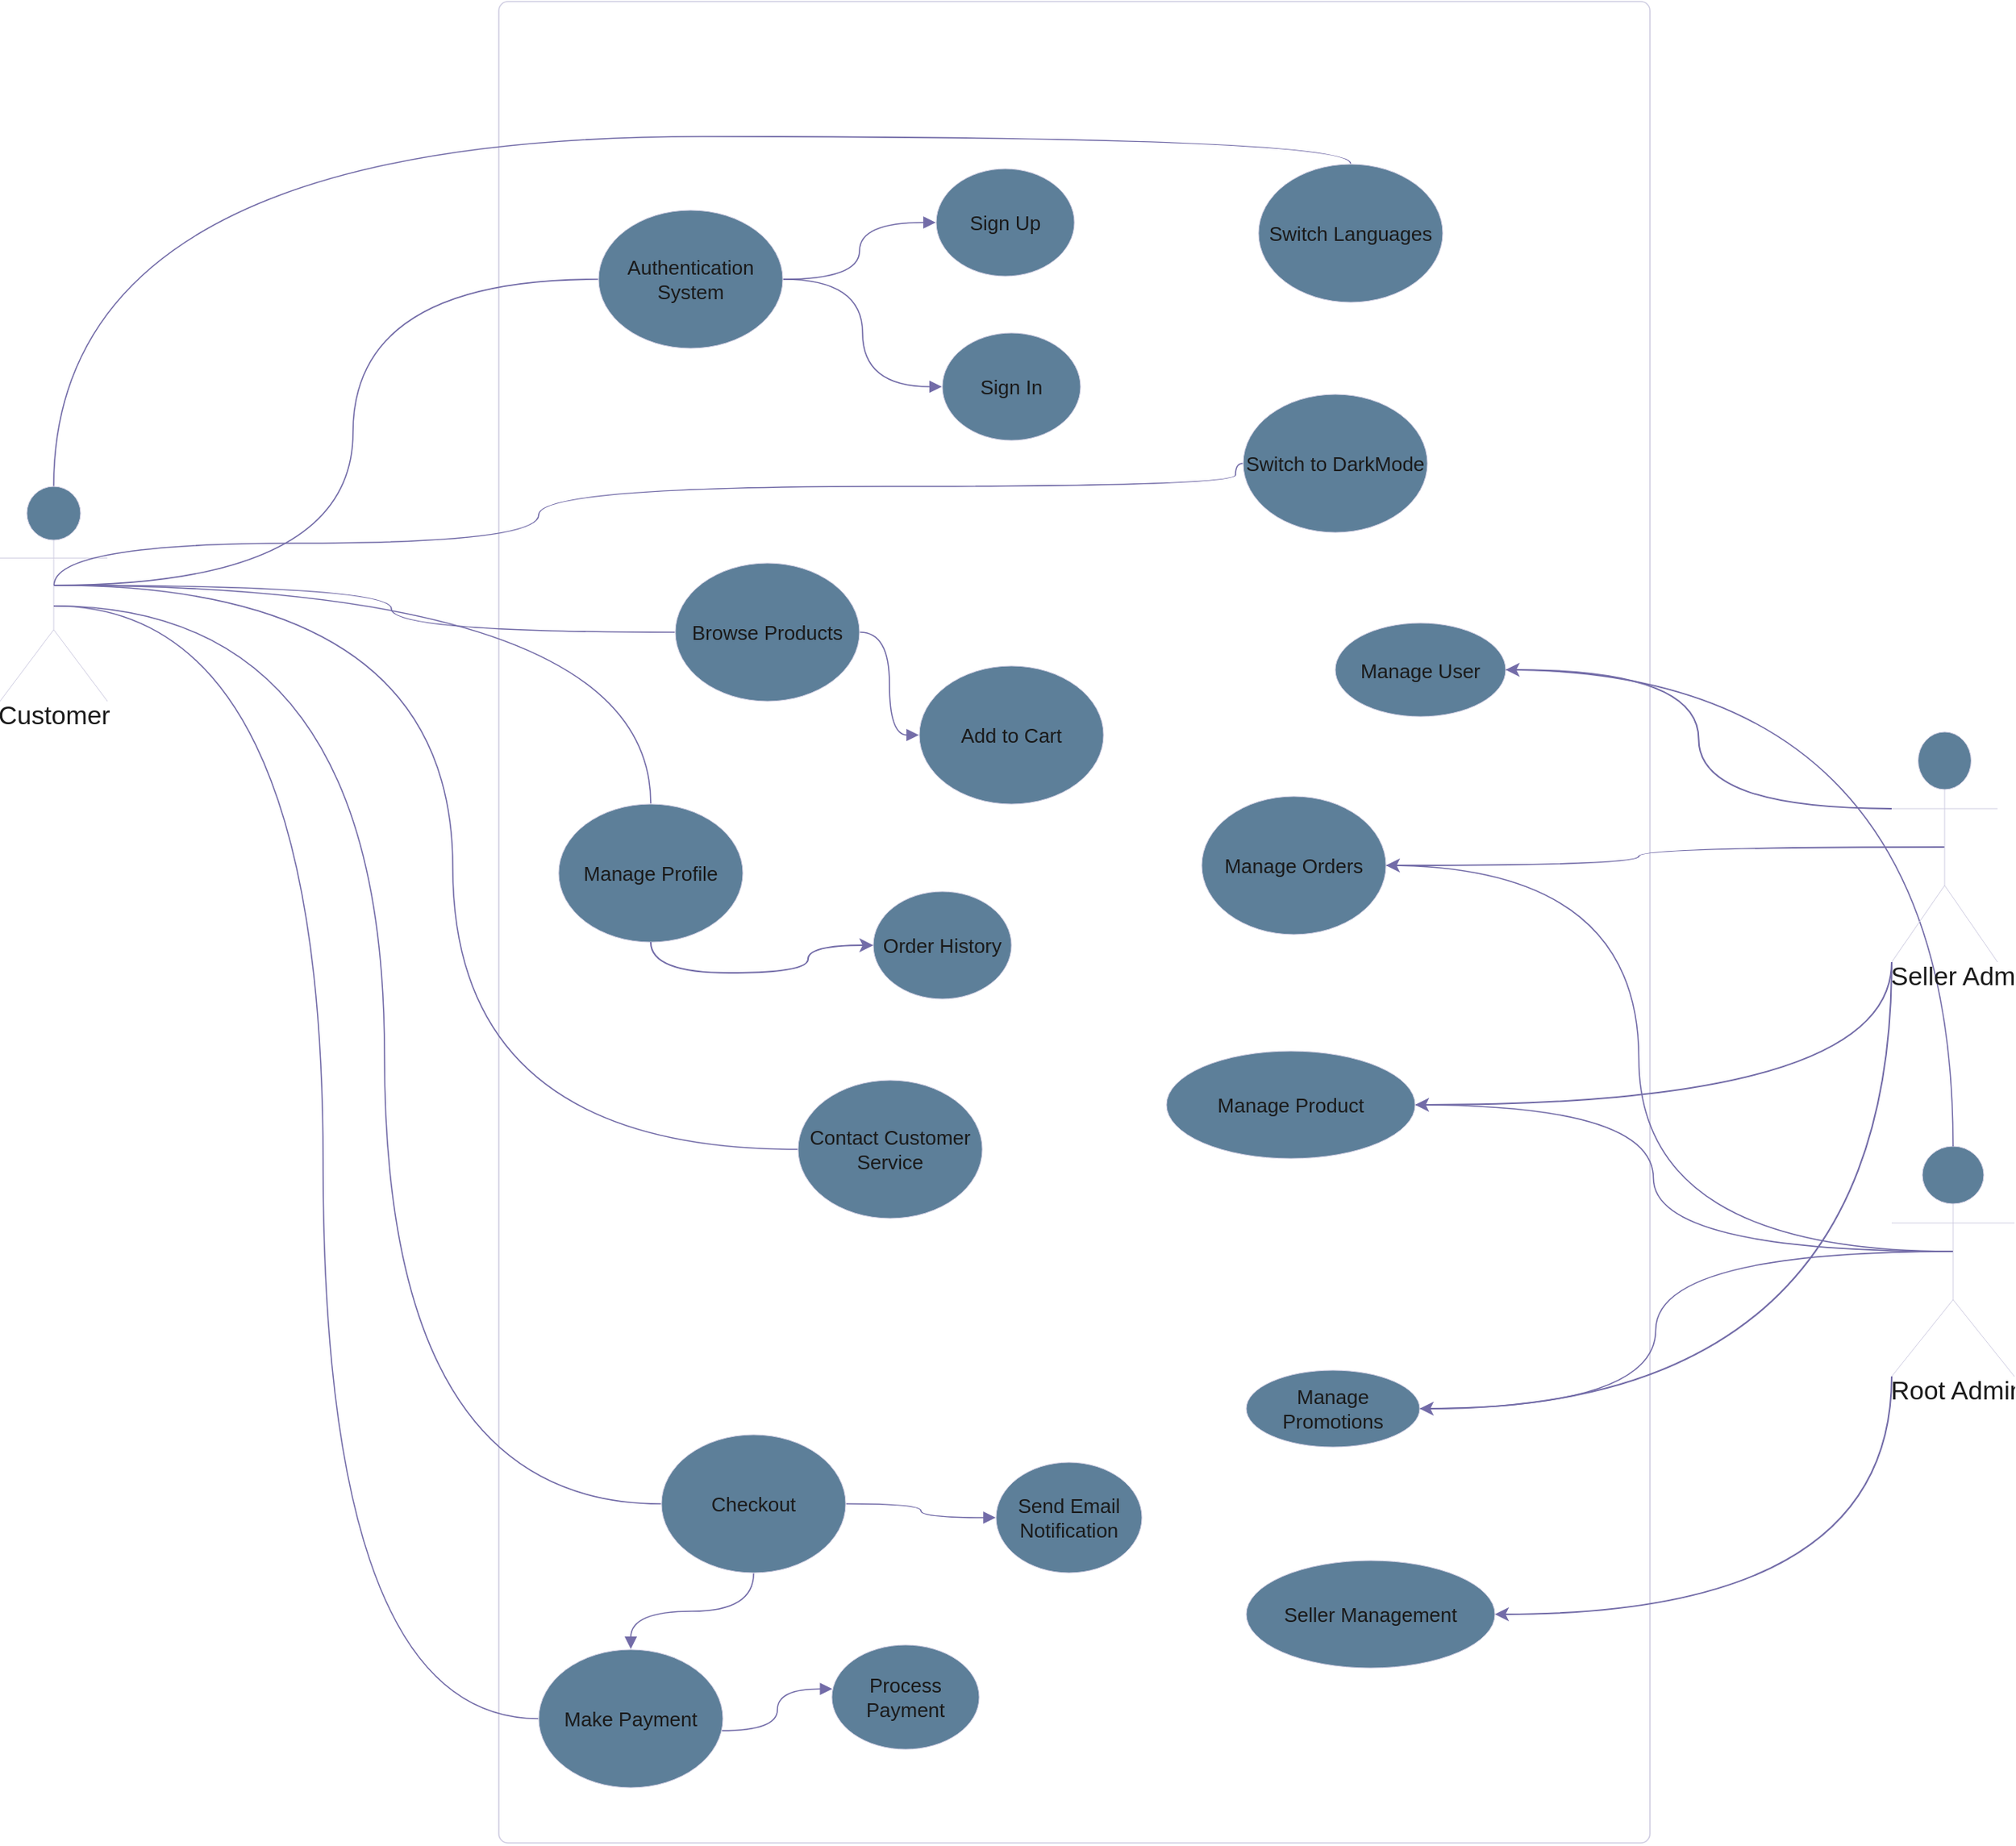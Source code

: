 <mxfile version="24.7.12">
  <diagram id="C5RBs43oDa-KdzZeNtuy" name="Page-1">
    <mxGraphModel dx="1406" dy="2043" grid="0" gridSize="10" guides="1" tooltips="1" connect="1" arrows="1" fold="1" page="1" pageScale="1" pageWidth="827" pageHeight="1169" background="#ffffff" math="0" shadow="0">
      <root>
        <mxCell id="WIyWlLk6GJQsqaUBKTNV-0" />
        <mxCell id="WIyWlLk6GJQsqaUBKTNV-1" parent="WIyWlLk6GJQsqaUBKTNV-0" />
        <mxCell id="pifIru_r2vXAxXlbm9yj-0" value="" style="html=1;overflow=block;blockSpacing=1;whiteSpace=wrap;container=1;pointerEvents=0;collapsible=0;recursiveResize=0;fontSize=16.8;align=center;spacing=0;strokeOpacity=100;fillOpacity=0;rounded=1;absoluteArcSize=1;arcSize=12;strokeWidth=0.8;lucidId=wFwLG.ILVi7U;labelBackgroundColor=none;fillColor=#5D7F99;strokeColor=#D0CEE2;fontColor=#1A1A1A;" parent="WIyWlLk6GJQsqaUBKTNV-1" vertex="1">
          <mxGeometry x="515" y="-646" width="750" height="1200" as="geometry" />
        </mxCell>
        <mxCell id="Q3mcuxav1BbH51V1rq1i-0" value="Order History" style="html=1;overflow=block;blockSpacing=1;whiteSpace=wrap;ellipse;fontSize=13;spacing=0;rounded=1;absoluteArcSize=1;arcSize=12;strokeWidth=NaN;lucidId=nQ2QqsYFeYQ.;labelBackgroundColor=none;fillColor=#5D7F99;strokeColor=#D0CEE2;fontColor=#1A1A1A;" parent="pifIru_r2vXAxXlbm9yj-0" vertex="1">
          <mxGeometry x="244" y="580" width="90" height="70" as="geometry" />
        </mxCell>
        <mxCell id="pifIru_r2vXAxXlbm9yj-16" value="Manage Orders" style="html=1;overflow=block;blockSpacing=1;whiteSpace=wrap;ellipse;fontSize=13;spacing=0;rounded=1;absoluteArcSize=1;arcSize=12;strokeWidth=NaN;lucidId=GQ2Qpt-k2TUM;labelBackgroundColor=none;fillColor=#5D7F99;strokeColor=#D0CEE2;fontColor=#1A1A1A;" parent="pifIru_r2vXAxXlbm9yj-0" vertex="1">
          <mxGeometry x="458" y="518" width="120" height="90" as="geometry" />
        </mxCell>
        <mxCell id="pifIru_r2vXAxXlbm9yj-23" value="Send Email Notification" style="html=1;overflow=block;blockSpacing=1;whiteSpace=wrap;ellipse;fontSize=13;spacing=0;rounded=1;absoluteArcSize=1;arcSize=12;strokeWidth=NaN;lucidId=K02QZPRtgNHE;labelBackgroundColor=none;fillColor=#5D7F99;strokeColor=#D0CEE2;fontColor=#1A1A1A;" parent="pifIru_r2vXAxXlbm9yj-0" vertex="1">
          <mxGeometry x="324" y="952" width="95" height="72" as="geometry" />
        </mxCell>
        <mxCell id="pifIru_r2vXAxXlbm9yj-22" value="Process Payment " style="html=1;overflow=block;blockSpacing=1;whiteSpace=wrap;ellipse;fontSize=13;spacing=0;rounded=1;absoluteArcSize=1;arcSize=12;strokeWidth=NaN;lucidId=k02QTc5v30ZF;labelBackgroundColor=none;fillColor=#5D7F99;strokeColor=#D0CEE2;fontColor=#1A1A1A;" parent="pifIru_r2vXAxXlbm9yj-0" vertex="1">
          <mxGeometry x="217" y="1071" width="96" height="68" as="geometry" />
        </mxCell>
        <mxCell id="Q3mcuxav1BbH51V1rq1i-2" value="Seller Management" style="html=1;overflow=block;blockSpacing=1;whiteSpace=wrap;ellipse;fontSize=13;spacing=0;rounded=1;absoluteArcSize=1;arcSize=12;strokeWidth=NaN;lucidId=jQ2QxQQG_BpM;labelBackgroundColor=none;fillColor=#5D7F99;strokeColor=#D0CEE2;fontColor=#1A1A1A;" parent="pifIru_r2vXAxXlbm9yj-0" vertex="1">
          <mxGeometry x="487" y="1016" width="162" height="70" as="geometry" />
        </mxCell>
        <mxCell id="pifIru_r2vXAxXlbm9yj-5" value="Manage Product" style="html=1;overflow=block;blockSpacing=1;whiteSpace=wrap;ellipse;fontSize=13;spacing=0;rounded=1;absoluteArcSize=1;arcSize=12;strokeWidth=NaN;lucidId=jQ2QxQQG_BpM;labelBackgroundColor=none;fillColor=#5D7F99;strokeColor=#D0CEE2;fontColor=#1A1A1A;" parent="pifIru_r2vXAxXlbm9yj-0" vertex="1">
          <mxGeometry x="435" y="684" width="162" height="70" as="geometry" />
        </mxCell>
        <mxCell id="pifIru_r2vXAxXlbm9yj-6" value="Manage Promotions" style="html=1;overflow=block;blockSpacing=1;whiteSpace=wrap;ellipse;fontSize=13;spacing=0;rounded=1;absoluteArcSize=1;arcSize=12;strokeWidth=NaN;lucidId=kQ2QFgKMFvje;labelBackgroundColor=none;fillColor=#5D7F99;strokeColor=#D0CEE2;fontColor=#1A1A1A;" parent="pifIru_r2vXAxXlbm9yj-0" vertex="1">
          <mxGeometry x="487" y="892" width="113" height="50" as="geometry" />
        </mxCell>
        <mxCell id="pifIru_r2vXAxXlbm9yj-10" value="Add to Cart" style="html=1;overflow=block;blockSpacing=1;whiteSpace=wrap;ellipse;fontSize=13;spacing=0;rounded=1;absoluteArcSize=1;arcSize=12;strokeWidth=NaN;lucidId=oQ2Qj8.CE8-h;labelBackgroundColor=none;fillColor=#5D7F99;strokeColor=#D0CEE2;fontColor=#1A1A1A;" parent="pifIru_r2vXAxXlbm9yj-0" vertex="1">
          <mxGeometry x="274" y="433" width="120" height="90" as="geometry" />
        </mxCell>
        <mxCell id="pifIru_r2vXAxXlbm9yj-3" value="Sign In" style="html=1;overflow=block;blockSpacing=1;whiteSpace=wrap;ellipse;fontSize=13;spacing=0;rounded=1;absoluteArcSize=1;arcSize=12;strokeWidth=NaN;lucidId=gQ2QIkzKoQ3c;labelBackgroundColor=none;fillColor=#5D7F99;strokeColor=#D0CEE2;fontColor=#1A1A1A;" parent="pifIru_r2vXAxXlbm9yj-0" vertex="1">
          <mxGeometry x="289" y="216" width="90" height="70" as="geometry" />
        </mxCell>
        <mxCell id="pifIru_r2vXAxXlbm9yj-11" value="Sign Up" style="html=1;overflow=block;blockSpacing=1;whiteSpace=wrap;ellipse;fontSize=13;spacing=0;rounded=1;absoluteArcSize=1;arcSize=12;strokeWidth=NaN;lucidId=pQ2Qm06I7Qx0;labelBackgroundColor=none;fillColor=#5D7F99;strokeColor=#D0CEE2;fontColor=#1A1A1A;" parent="pifIru_r2vXAxXlbm9yj-0" vertex="1">
          <mxGeometry x="285" y="109" width="90" height="70" as="geometry" />
        </mxCell>
        <mxCell id="pifIru_r2vXAxXlbm9yj-9" value="Manage Profile" style="html=1;overflow=block;blockSpacing=1;whiteSpace=wrap;ellipse;fontSize=13;spacing=0;rounded=1;absoluteArcSize=1;arcSize=12;strokeWidth=NaN;lucidId=nQ2QqsYFeYQ.;labelBackgroundColor=none;fillColor=#5D7F99;strokeColor=#D0CEE2;fontColor=#1A1A1A;" parent="pifIru_r2vXAxXlbm9yj-0" vertex="1">
          <mxGeometry x="39" y="523" width="120" height="90" as="geometry" />
        </mxCell>
        <mxCell id="Q3mcuxav1BbH51V1rq1i-1" style="edgeStyle=orthogonalEdgeStyle;rounded=0;orthogonalLoop=1;jettySize=auto;html=1;exitX=0.5;exitY=1;exitDx=0;exitDy=0;entryX=0;entryY=0.5;entryDx=0;entryDy=0;curved=1;strokeColor=#736CA8;labelBackgroundColor=none;fontColor=default;" parent="pifIru_r2vXAxXlbm9yj-0" source="pifIru_r2vXAxXlbm9yj-9" target="Q3mcuxav1BbH51V1rq1i-0" edge="1">
          <mxGeometry relative="1" as="geometry" />
        </mxCell>
        <mxCell id="pifIru_r2vXAxXlbm9yj-7" value="Contact Customer Service   " style="html=1;overflow=block;blockSpacing=1;whiteSpace=wrap;ellipse;fontSize=13;spacing=0;rounded=1;absoluteArcSize=1;arcSize=12;strokeWidth=NaN;lucidId=lQ2Qx4Nd9Wk9;labelBackgroundColor=none;fillColor=#5D7F99;strokeColor=#D0CEE2;fontColor=#1A1A1A;" parent="pifIru_r2vXAxXlbm9yj-0" vertex="1">
          <mxGeometry x="195" y="703" width="120" height="90" as="geometry" />
        </mxCell>
        <mxCell id="pifIru_r2vXAxXlbm9yj-8" value="Browse Products" style="html=1;overflow=block;blockSpacing=1;whiteSpace=wrap;ellipse;fontSize=13;spacing=0;rounded=1;absoluteArcSize=1;arcSize=12;strokeWidth=NaN;lucidId=mQ2Qm.7M6L1k;labelBackgroundColor=none;fillColor=#5D7F99;strokeColor=#D0CEE2;fontColor=#1A1A1A;" parent="pifIru_r2vXAxXlbm9yj-0" vertex="1">
          <mxGeometry x="115" y="366" width="120" height="90" as="geometry" />
        </mxCell>
        <mxCell id="pifIru_r2vXAxXlbm9yj-38" value="" style="html=1;jettySize=18;whiteSpace=wrap;fontSize=13;strokeOpacity=100;strokeWidth=0.8;rounded=1;arcSize=24;edgeStyle=orthogonalEdgeStyle;startArrow=none;endArrow=block;endFill=1;exitX=1.003;exitY=0.5;exitPerimeter=0;entryX=-0.003;entryY=0.5;entryPerimeter=0;lucidId=C-2QEv6fhq6a;labelBackgroundColor=none;strokeColor=#736CA8;fontColor=default;curved=1;" parent="pifIru_r2vXAxXlbm9yj-0" source="pifIru_r2vXAxXlbm9yj-8" target="pifIru_r2vXAxXlbm9yj-10" edge="1">
          <mxGeometry width="100" height="100" relative="1" as="geometry" />
        </mxCell>
        <mxCell id="pifIru_r2vXAxXlbm9yj-1" value="Authentication System" style="html=1;overflow=block;blockSpacing=1;whiteSpace=wrap;ellipse;fontSize=13;spacing=0;rounded=1;absoluteArcSize=1;arcSize=12;strokeWidth=NaN;lucidId=3P2Q.H~9_Qun;labelBackgroundColor=none;fillColor=#5D7F99;strokeColor=#D0CEE2;fontColor=#1A1A1A;" parent="WIyWlLk6GJQsqaUBKTNV-1" vertex="1">
          <mxGeometry x="580" y="-510" width="120" height="90" as="geometry" />
        </mxCell>
        <mxCell id="pifIru_r2vXAxXlbm9yj-2" value="Manage User" style="html=1;overflow=block;blockSpacing=1;whiteSpace=wrap;ellipse;fontSize=13;spacing=0;rounded=1;absoluteArcSize=1;arcSize=12;strokeWidth=NaN;lucidId=fQ2QAVr1~WAZ;labelBackgroundColor=none;fillColor=#5D7F99;strokeColor=#D0CEE2;fontColor=#1A1A1A;" parent="WIyWlLk6GJQsqaUBKTNV-1" vertex="1">
          <mxGeometry x="1060" y="-241" width="111" height="61" as="geometry" />
        </mxCell>
        <mxCell id="pifIru_r2vXAxXlbm9yj-4" value="Checkout" style="html=1;overflow=block;blockSpacing=1;whiteSpace=wrap;ellipse;fontSize=13;spacing=0;rounded=1;absoluteArcSize=1;arcSize=12;strokeWidth=NaN;lucidId=iQ2Qv5ktIFRi;labelBackgroundColor=none;fillColor=#5D7F99;strokeColor=#D0CEE2;fontColor=#1A1A1A;" parent="WIyWlLk6GJQsqaUBKTNV-1" vertex="1">
          <mxGeometry x="621" y="288" width="120" height="90" as="geometry" />
        </mxCell>
        <mxCell id="pifIru_r2vXAxXlbm9yj-12" value="Switch to DarkMode" style="html=1;overflow=block;blockSpacing=1;whiteSpace=wrap;ellipse;fontSize=13;spacing=0;rounded=1;absoluteArcSize=1;arcSize=12;strokeWidth=NaN;lucidId=rQ2QpaAHrQou;labelBackgroundColor=none;fillColor=#5D7F99;strokeColor=#D0CEE2;fontColor=#1A1A1A;" parent="WIyWlLk6GJQsqaUBKTNV-1" vertex="1">
          <mxGeometry x="1000" y="-390" width="120" height="90" as="geometry" />
        </mxCell>
        <mxCell id="pifIru_r2vXAxXlbm9yj-14" value="Switch Languages" style="html=1;overflow=block;blockSpacing=1;whiteSpace=wrap;ellipse;fontSize=13;spacing=0;rounded=1;absoluteArcSize=1;arcSize=12;strokeWidth=NaN;lucidId=CQ2Q1B0ERteK;labelBackgroundColor=none;fillColor=#5D7F99;strokeColor=#D0CEE2;fontColor=#1A1A1A;" parent="WIyWlLk6GJQsqaUBKTNV-1" vertex="1">
          <mxGeometry x="1010" y="-540" width="120" height="90" as="geometry" />
        </mxCell>
        <mxCell id="pifIru_r2vXAxXlbm9yj-15" value="Make Payment" style="html=1;overflow=block;blockSpacing=1;whiteSpace=wrap;ellipse;fontSize=13;spacing=0;rounded=1;absoluteArcSize=1;arcSize=12;strokeWidth=NaN;lucidId=EQ2QeJfleQwZ;labelBackgroundColor=none;fillColor=#5D7F99;strokeColor=#D0CEE2;fontColor=#1A1A1A;" parent="WIyWlLk6GJQsqaUBKTNV-1" vertex="1">
          <mxGeometry x="541" y="428" width="120" height="90" as="geometry" />
        </mxCell>
        <mxCell id="pifIru_r2vXAxXlbm9yj-17" value="" style="html=1;jettySize=18;whiteSpace=wrap;fontSize=13;strokeOpacity=100;strokeWidth=0.8;rounded=1;arcSize=24;edgeStyle=orthogonalEdgeStyle;startArrow=none;endArrow=block;endFill=1;exitX=1.003;exitY=0.5;exitPerimeter=0;entryX=-0.004;entryY=0.5;entryPerimeter=0;lucidId=jS2QM.ftMQUg;labelBackgroundColor=none;strokeColor=#736CA8;fontColor=default;curved=1;" parent="WIyWlLk6GJQsqaUBKTNV-1" source="pifIru_r2vXAxXlbm9yj-1" target="pifIru_r2vXAxXlbm9yj-3" edge="1">
          <mxGeometry width="100" height="100" relative="1" as="geometry" />
        </mxCell>
        <mxCell id="pifIru_r2vXAxXlbm9yj-18" value="" style="html=1;jettySize=18;whiteSpace=wrap;fontSize=13;strokeOpacity=100;strokeWidth=0.8;rounded=1;arcSize=24;edgeStyle=orthogonalEdgeStyle;startArrow=none;endArrow=block;endFill=1;exitX=1.003;exitY=0.5;exitPerimeter=0;entryX=-0.004;entryY=0.5;entryPerimeter=0;lucidId=oS2QCmF1P2~X;labelBackgroundColor=none;strokeColor=#736CA8;fontColor=default;curved=1;" parent="WIyWlLk6GJQsqaUBKTNV-1" source="pifIru_r2vXAxXlbm9yj-1" target="pifIru_r2vXAxXlbm9yj-11" edge="1">
          <mxGeometry width="100" height="100" relative="1" as="geometry" />
        </mxCell>
        <mxCell id="pifIru_r2vXAxXlbm9yj-19" value="Customer" style="html=1;overflow=block;blockSpacing=1;shape=umlActor;labelPosition=center;verticalLabelPosition=bottom;verticalAlign=top;whiteSpace=nowrap;fontSize=16.8;align=center;spacing=0;rounded=1;absoluteArcSize=1;arcSize=12;strokeWidth=NaN;lucidId=wS2QbtZ31Yji;labelBackgroundColor=none;fillColor=#5D7F99;strokeColor=#D0CEE2;fontColor=#1A1A1A;" parent="WIyWlLk6GJQsqaUBKTNV-1" vertex="1">
          <mxGeometry x="190" y="-330" width="70" height="140" as="geometry" />
        </mxCell>
        <mxCell id="pifIru_r2vXAxXlbm9yj-20" value="" style="html=1;jettySize=18;whiteSpace=wrap;fontSize=13;strokeOpacity=100;strokeWidth=0.8;rounded=1;arcSize=24;edgeStyle=orthogonalEdgeStyle;startArrow=none;endArrow=none;exitX=0.503;exitY=0.46;exitPerimeter=0;entryX=-0.003;entryY=0.5;entryPerimeter=0;lucidId=YS2QkivAKtR3;labelBackgroundColor=none;strokeColor=#736CA8;fontColor=default;curved=1;" parent="WIyWlLk6GJQsqaUBKTNV-1" source="pifIru_r2vXAxXlbm9yj-19" target="pifIru_r2vXAxXlbm9yj-1" edge="1">
          <mxGeometry width="100" height="100" relative="1" as="geometry" />
        </mxCell>
        <mxCell id="Q3mcuxav1BbH51V1rq1i-3" style="edgeStyle=orthogonalEdgeStyle;rounded=0;orthogonalLoop=1;jettySize=auto;html=1;exitX=0;exitY=1;exitDx=0;exitDy=0;exitPerimeter=0;entryX=1;entryY=0.5;entryDx=0;entryDy=0;curved=1;labelBackgroundColor=none;strokeColor=#736CA8;fontColor=default;" parent="WIyWlLk6GJQsqaUBKTNV-1" source="pifIru_r2vXAxXlbm9yj-21" target="Q3mcuxav1BbH51V1rq1i-2" edge="1">
          <mxGeometry relative="1" as="geometry" />
        </mxCell>
        <mxCell id="pifIru_r2vXAxXlbm9yj-21" value="Root Admin" style="html=1;overflow=block;blockSpacing=1;shape=umlActor;labelPosition=center;verticalLabelPosition=bottom;verticalAlign=top;whiteSpace=nowrap;fontSize=16.8;align=center;spacing=0;rounded=1;absoluteArcSize=1;arcSize=12;strokeWidth=NaN;lucidId=fW2QMRQ2FFnh;labelBackgroundColor=none;fillColor=#5D7F99;strokeColor=#D0CEE2;fontColor=#1A1A1A;" parent="WIyWlLk6GJQsqaUBKTNV-1" vertex="1">
          <mxGeometry x="1422.5" y="100" width="80" height="150" as="geometry" />
        </mxCell>
        <mxCell id="pifIru_r2vXAxXlbm9yj-24" value="" style="html=1;jettySize=18;whiteSpace=wrap;fontSize=13;strokeOpacity=100;strokeWidth=0.8;rounded=1;arcSize=24;edgeStyle=orthogonalEdgeStyle;startArrow=none;endArrow=none;exitX=0.5;exitY=0;exitPerimeter=0;entryX=1.003;entryY=0.5;entryPerimeter=0;lucidId=C32QKCeXfjsl;labelBackgroundColor=none;strokeColor=#736CA8;fontColor=default;curved=1;exitDx=0;exitDy=0;" parent="WIyWlLk6GJQsqaUBKTNV-1" source="pifIru_r2vXAxXlbm9yj-21" target="pifIru_r2vXAxXlbm9yj-2" edge="1">
          <mxGeometry width="100" height="100" relative="1" as="geometry" />
        </mxCell>
        <mxCell id="pifIru_r2vXAxXlbm9yj-25" value="" style="html=1;jettySize=18;whiteSpace=wrap;fontSize=13;strokeOpacity=100;strokeWidth=0.8;rounded=1;arcSize=24;edgeStyle=orthogonalEdgeStyle;startArrow=none;endArrow=none;exitX=0.497;exitY=0.457;exitPerimeter=0;entryX=1.003;entryY=0.5;entryPerimeter=0;lucidId=932QZNVqoMZQ;labelBackgroundColor=none;strokeColor=#736CA8;fontColor=default;curved=1;" parent="WIyWlLk6GJQsqaUBKTNV-1" source="pifIru_r2vXAxXlbm9yj-21" target="pifIru_r2vXAxXlbm9yj-6" edge="1">
          <mxGeometry width="100" height="100" relative="1" as="geometry" />
        </mxCell>
        <mxCell id="pifIru_r2vXAxXlbm9yj-26" value="" style="html=1;jettySize=18;whiteSpace=wrap;fontSize=13;strokeOpacity=100;strokeWidth=0.8;rounded=1;arcSize=24;edgeStyle=orthogonalEdgeStyle;startArrow=none;endArrow=none;exitX=0.497;exitY=0.457;exitPerimeter=0;entryX=1.003;entryY=0.5;entryPerimeter=0;lucidId=a42Q~a6FYPwT;labelBackgroundColor=none;strokeColor=#736CA8;fontColor=default;curved=1;" parent="WIyWlLk6GJQsqaUBKTNV-1" source="pifIru_r2vXAxXlbm9yj-21" target="pifIru_r2vXAxXlbm9yj-16" edge="1">
          <mxGeometry width="100" height="100" relative="1" as="geometry" />
        </mxCell>
        <mxCell id="pifIru_r2vXAxXlbm9yj-27" value="" style="html=1;jettySize=18;whiteSpace=wrap;fontSize=13;strokeOpacity=100;strokeWidth=0.8;rounded=1;arcSize=24;edgeStyle=orthogonalEdgeStyle;startArrow=none;endArrow=none;exitX=0.497;exitY=0.457;exitPerimeter=0;entryX=1.003;entryY=0.5;entryPerimeter=0;lucidId=e42Q2VV_luOM;labelBackgroundColor=none;strokeColor=#736CA8;fontColor=default;curved=1;" parent="WIyWlLk6GJQsqaUBKTNV-1" source="pifIru_r2vXAxXlbm9yj-21" target="pifIru_r2vXAxXlbm9yj-5" edge="1">
          <mxGeometry width="100" height="100" relative="1" as="geometry" />
        </mxCell>
        <mxCell id="pifIru_r2vXAxXlbm9yj-28" value="" style="html=1;jettySize=18;whiteSpace=wrap;fontSize=13;strokeOpacity=100;strokeWidth=0.8;rounded=1;arcSize=24;edgeStyle=orthogonalEdgeStyle;startArrow=none;endArrow=block;endFill=1;exitX=0.5;exitY=1.004;exitPerimeter=0;entryX=0.5;entryY=-0.004;entryPerimeter=0;lucidId=d52QgO6s89XO;labelBackgroundColor=none;strokeColor=#736CA8;fontColor=default;curved=1;" parent="WIyWlLk6GJQsqaUBKTNV-1" source="pifIru_r2vXAxXlbm9yj-4" target="pifIru_r2vXAxXlbm9yj-15" edge="1">
          <mxGeometry width="100" height="100" relative="1" as="geometry" />
        </mxCell>
        <mxCell id="pifIru_r2vXAxXlbm9yj-29" value="" style="html=1;jettySize=18;whiteSpace=wrap;fontSize=13;strokeOpacity=100;strokeWidth=0.8;rounded=1;arcSize=24;edgeStyle=orthogonalEdgeStyle;startArrow=none;endArrow=block;endFill=1;exitX=0.995;exitY=0.587;exitPerimeter=0;entryX=0.003;entryY=0.421;entryPerimeter=0;lucidId=h52QdWX0Kzrl;labelBackgroundColor=none;strokeColor=#736CA8;fontColor=default;curved=1;" parent="WIyWlLk6GJQsqaUBKTNV-1" source="pifIru_r2vXAxXlbm9yj-15" target="pifIru_r2vXAxXlbm9yj-22" edge="1">
          <mxGeometry width="100" height="100" relative="1" as="geometry" />
        </mxCell>
        <mxCell id="pifIru_r2vXAxXlbm9yj-31" value="" style="html=1;jettySize=18;whiteSpace=wrap;fontSize=13;strokeOpacity=100;strokeWidth=0.8;rounded=1;arcSize=24;edgeStyle=orthogonalEdgeStyle;startArrow=none;endArrow=none;exitX=0.503;exitY=0.46;exitPerimeter=0;entryX=-0.003;entryY=0.5;entryPerimeter=0;lucidId=S52QfJqC3od9;labelBackgroundColor=none;strokeColor=#736CA8;fontColor=default;curved=1;" parent="WIyWlLk6GJQsqaUBKTNV-1" source="pifIru_r2vXAxXlbm9yj-19" target="pifIru_r2vXAxXlbm9yj-7" edge="1">
          <mxGeometry width="100" height="100" relative="1" as="geometry" />
        </mxCell>
        <mxCell id="pifIru_r2vXAxXlbm9yj-32" value="" style="html=1;jettySize=18;whiteSpace=wrap;fontSize=13;strokeOpacity=100;strokeWidth=0.8;rounded=1;arcSize=24;edgeStyle=orthogonalEdgeStyle;startArrow=none;endArrow=none;exitX=0.503;exitY=0.46;exitPerimeter=0;entryX=0.5;entryY=-0.004;entryPerimeter=0;lucidId=652QtQcde9I_;labelBackgroundColor=none;strokeColor=#736CA8;fontColor=default;curved=1;" parent="WIyWlLk6GJQsqaUBKTNV-1" source="pifIru_r2vXAxXlbm9yj-19" target="pifIru_r2vXAxXlbm9yj-9" edge="1">
          <mxGeometry width="100" height="100" relative="1" as="geometry" />
        </mxCell>
        <mxCell id="pifIru_r2vXAxXlbm9yj-33" value="" style="html=1;jettySize=18;whiteSpace=wrap;fontSize=13;strokeOpacity=100;strokeWidth=0.8;rounded=1;arcSize=24;edgeStyle=orthogonalEdgeStyle;startArrow=none;endArrow=none;exitX=0.503;exitY=0.46;exitPerimeter=0;entryX=-0.003;entryY=0.5;entryPerimeter=0;lucidId=_52QZ_y7A5KY;labelBackgroundColor=none;strokeColor=#736CA8;fontColor=default;curved=1;" parent="WIyWlLk6GJQsqaUBKTNV-1" source="pifIru_r2vXAxXlbm9yj-19" target="pifIru_r2vXAxXlbm9yj-8" edge="1">
          <mxGeometry width="100" height="100" relative="1" as="geometry" />
        </mxCell>
        <mxCell id="pifIru_r2vXAxXlbm9yj-34" value="" style="html=1;jettySize=18;whiteSpace=wrap;fontSize=13;strokeOpacity=100;strokeWidth=0.8;rounded=1;arcSize=24;edgeStyle=orthogonalEdgeStyle;startArrow=none;endArrow=none;exitX=0.503;exitY=0.46;exitPerimeter=0;entryX=-0.003;entryY=0.5;entryPerimeter=0;lucidId=_62Q~MBwwOtY;labelBackgroundColor=none;strokeColor=#736CA8;fontColor=default;curved=1;" parent="WIyWlLk6GJQsqaUBKTNV-1" source="pifIru_r2vXAxXlbm9yj-19" target="pifIru_r2vXAxXlbm9yj-12" edge="1">
          <mxGeometry width="100" height="100" relative="1" as="geometry">
            <Array as="points">
              <mxPoint x="225" y="-293" />
              <mxPoint x="541" y="-293" />
              <mxPoint x="541" y="-330" />
              <mxPoint x="995" y="-330" />
            </Array>
          </mxGeometry>
        </mxCell>
        <mxCell id="pifIru_r2vXAxXlbm9yj-35" value="" style="html=1;jettySize=18;whiteSpace=wrap;fontSize=13;strokeOpacity=100;strokeWidth=0.8;rounded=1;arcSize=24;edgeStyle=orthogonalEdgeStyle;startArrow=none;endArrow=block;endFill=1;exitX=1.003;exitY=0.5;exitPerimeter=0;entryX=-0.003;entryY=0.5;entryPerimeter=0;lucidId=o72Q9_r~1fVi;labelBackgroundColor=none;strokeColor=#736CA8;fontColor=default;curved=1;" parent="WIyWlLk6GJQsqaUBKTNV-1" source="pifIru_r2vXAxXlbm9yj-4" target="pifIru_r2vXAxXlbm9yj-23" edge="1">
          <mxGeometry width="100" height="100" relative="1" as="geometry" />
        </mxCell>
        <mxCell id="pifIru_r2vXAxXlbm9yj-39" value="" style="html=1;jettySize=18;whiteSpace=wrap;fontSize=13;strokeOpacity=100;strokeWidth=0.8;rounded=1;arcSize=24;edgeStyle=orthogonalEdgeStyle;startArrow=none;endArrow=none;exitX=0.5;exitY=-0.002;exitPerimeter=0;entryX=0.5;entryY=-0.004;entryPerimeter=0;lucidId=T_2QNb2r6nQm;labelBackgroundColor=none;strokeColor=#736CA8;fontColor=default;curved=1;" parent="WIyWlLk6GJQsqaUBKTNV-1" source="pifIru_r2vXAxXlbm9yj-19" target="pifIru_r2vXAxXlbm9yj-14" edge="1">
          <mxGeometry width="100" height="100" relative="1" as="geometry" />
        </mxCell>
        <mxCell id="pifIru_r2vXAxXlbm9yj-41" value="" style="html=1;jettySize=18;whiteSpace=wrap;fontSize=13;strokeOpacity=100;strokeWidth=0.8;rounded=1;arcSize=24;edgeStyle=orthogonalEdgeStyle;startArrow=none;endArrow=none;exitX=0.5;exitY=0.556;exitPerimeter=0;entryX=-0.003;entryY=0.5;entryPerimeter=0;lucidId=4.2QdxSUvhn6;labelBackgroundColor=none;strokeColor=#736CA8;fontColor=default;curved=1;" parent="WIyWlLk6GJQsqaUBKTNV-1" source="pifIru_r2vXAxXlbm9yj-19" target="pifIru_r2vXAxXlbm9yj-15" edge="1">
          <mxGeometry width="100" height="100" relative="1" as="geometry" />
        </mxCell>
        <mxCell id="pifIru_r2vXAxXlbm9yj-42" value="" style="html=1;jettySize=18;whiteSpace=wrap;fontSize=13;strokeOpacity=100;strokeWidth=0.8;rounded=1;arcSize=24;edgeStyle=orthogonalEdgeStyle;startArrow=none;endArrow=none;exitX=0.5;exitY=0.556;exitPerimeter=0;entryX=-0.003;entryY=0.5;entryPerimeter=0;lucidId=i~2QMz9l2rcJ;labelBackgroundColor=none;strokeColor=#736CA8;fontColor=default;curved=1;" parent="WIyWlLk6GJQsqaUBKTNV-1" source="pifIru_r2vXAxXlbm9yj-19" target="pifIru_r2vXAxXlbm9yj-4" edge="1">
          <mxGeometry width="100" height="100" relative="1" as="geometry" />
        </mxCell>
        <mxCell id="Q3mcuxav1BbH51V1rq1i-5" style="edgeStyle=orthogonalEdgeStyle;rounded=0;orthogonalLoop=1;jettySize=auto;html=1;exitX=0;exitY=0.333;exitDx=0;exitDy=0;exitPerimeter=0;entryX=1;entryY=0.5;entryDx=0;entryDy=0;curved=1;labelBackgroundColor=none;strokeColor=#736CA8;fontColor=default;" parent="WIyWlLk6GJQsqaUBKTNV-1" source="Q3mcuxav1BbH51V1rq1i-4" target="pifIru_r2vXAxXlbm9yj-2" edge="1">
          <mxGeometry relative="1" as="geometry" />
        </mxCell>
        <mxCell id="Q3mcuxav1BbH51V1rq1i-6" style="edgeStyle=orthogonalEdgeStyle;rounded=0;orthogonalLoop=1;jettySize=auto;html=1;exitX=0.5;exitY=0.5;exitDx=0;exitDy=0;exitPerimeter=0;entryX=1;entryY=0.5;entryDx=0;entryDy=0;curved=1;labelBackgroundColor=none;strokeColor=#736CA8;fontColor=default;" parent="WIyWlLk6GJQsqaUBKTNV-1" source="Q3mcuxav1BbH51V1rq1i-4" target="pifIru_r2vXAxXlbm9yj-16" edge="1">
          <mxGeometry relative="1" as="geometry" />
        </mxCell>
        <mxCell id="Q3mcuxav1BbH51V1rq1i-7" style="edgeStyle=orthogonalEdgeStyle;rounded=0;orthogonalLoop=1;jettySize=auto;html=1;exitX=0;exitY=1;exitDx=0;exitDy=0;exitPerimeter=0;entryX=1;entryY=0.5;entryDx=0;entryDy=0;curved=1;labelBackgroundColor=none;strokeColor=#736CA8;fontColor=default;" parent="WIyWlLk6GJQsqaUBKTNV-1" source="Q3mcuxav1BbH51V1rq1i-4" target="pifIru_r2vXAxXlbm9yj-5" edge="1">
          <mxGeometry relative="1" as="geometry" />
        </mxCell>
        <mxCell id="Q3mcuxav1BbH51V1rq1i-8" style="edgeStyle=orthogonalEdgeStyle;rounded=0;orthogonalLoop=1;jettySize=auto;html=1;exitX=0;exitY=1;exitDx=0;exitDy=0;exitPerimeter=0;entryX=1;entryY=0.5;entryDx=0;entryDy=0;curved=1;labelBackgroundColor=none;strokeColor=#736CA8;fontColor=default;" parent="WIyWlLk6GJQsqaUBKTNV-1" source="Q3mcuxav1BbH51V1rq1i-4" target="pifIru_r2vXAxXlbm9yj-6" edge="1">
          <mxGeometry relative="1" as="geometry" />
        </mxCell>
        <mxCell id="Q3mcuxav1BbH51V1rq1i-4" value="Seller Admin" style="html=1;overflow=block;blockSpacing=1;shape=umlActor;labelPosition=center;verticalLabelPosition=bottom;verticalAlign=top;whiteSpace=nowrap;fontSize=16.8;align=center;spacing=0;rounded=1;absoluteArcSize=1;arcSize=12;strokeWidth=NaN;lucidId=fW2QMRQ2FFnh;labelBackgroundColor=none;fillColor=#5D7F99;strokeColor=#D0CEE2;fontColor=#1A1A1A;" parent="WIyWlLk6GJQsqaUBKTNV-1" vertex="1">
          <mxGeometry x="1422.5" y="-170" width="69" height="150" as="geometry" />
        </mxCell>
      </root>
    </mxGraphModel>
  </diagram>
</mxfile>
